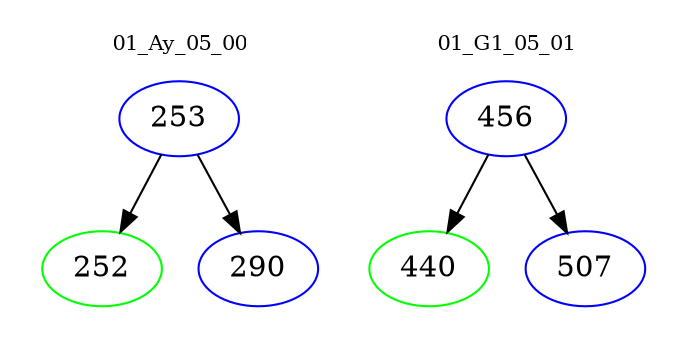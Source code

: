 digraph{
subgraph cluster_0 {
color = white
label = "01_Ay_05_00";
fontsize=10;
T0_253 [label="253", color="blue"]
T0_253 -> T0_252 [color="black"]
T0_252 [label="252", color="green"]
T0_253 -> T0_290 [color="black"]
T0_290 [label="290", color="blue"]
}
subgraph cluster_1 {
color = white
label = "01_G1_05_01";
fontsize=10;
T1_456 [label="456", color="blue"]
T1_456 -> T1_440 [color="black"]
T1_440 [label="440", color="green"]
T1_456 -> T1_507 [color="black"]
T1_507 [label="507", color="blue"]
}
}
